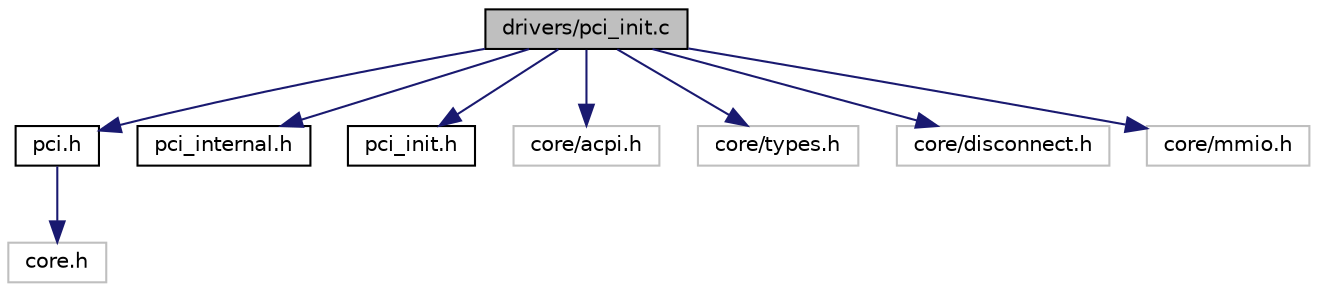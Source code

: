 digraph "drivers/pci_init.c"
{
 // LATEX_PDF_SIZE
  edge [fontname="Helvetica",fontsize="10",labelfontname="Helvetica",labelfontsize="10"];
  node [fontname="Helvetica",fontsize="10",shape=record];
  Node1 [label="drivers/pci_init.c",height=0.2,width=0.4,color="black", fillcolor="grey75", style="filled", fontcolor="black",tooltip="PCI driver (init)"];
  Node1 -> Node2 [color="midnightblue",fontsize="10",style="solid",fontname="Helvetica"];
  Node2 [label="pci.h",height=0.2,width=0.4,color="black", fillcolor="white", style="filled",URL="$.html",tooltip=" "];
  Node2 -> Node3 [color="midnightblue",fontsize="10",style="solid",fontname="Helvetica"];
  Node3 [label="core.h",height=0.2,width=0.4,color="grey75", fillcolor="white", style="filled",tooltip=" "];
  Node1 -> Node4 [color="midnightblue",fontsize="10",style="solid",fontname="Helvetica"];
  Node4 [label="pci_internal.h",height=0.2,width=0.4,color="black", fillcolor="white", style="filled",URL="$.html",tooltip=" "];
  Node1 -> Node5 [color="midnightblue",fontsize="10",style="solid",fontname="Helvetica"];
  Node5 [label="pci_init.h",height=0.2,width=0.4,color="black", fillcolor="white", style="filled",URL="$pci__init_8h.html",tooltip="PCI driver header (init)"];
  Node1 -> Node6 [color="midnightblue",fontsize="10",style="solid",fontname="Helvetica"];
  Node6 [label="core/acpi.h",height=0.2,width=0.4,color="grey75", fillcolor="white", style="filled",tooltip=" "];
  Node1 -> Node7 [color="midnightblue",fontsize="10",style="solid",fontname="Helvetica"];
  Node7 [label="core/types.h",height=0.2,width=0.4,color="grey75", fillcolor="white", style="filled",tooltip=" "];
  Node1 -> Node8 [color="midnightblue",fontsize="10",style="solid",fontname="Helvetica"];
  Node8 [label="core/disconnect.h",height=0.2,width=0.4,color="grey75", fillcolor="white", style="filled",tooltip=" "];
  Node1 -> Node9 [color="midnightblue",fontsize="10",style="solid",fontname="Helvetica"];
  Node9 [label="core/mmio.h",height=0.2,width=0.4,color="grey75", fillcolor="white", style="filled",tooltip=" "];
}

